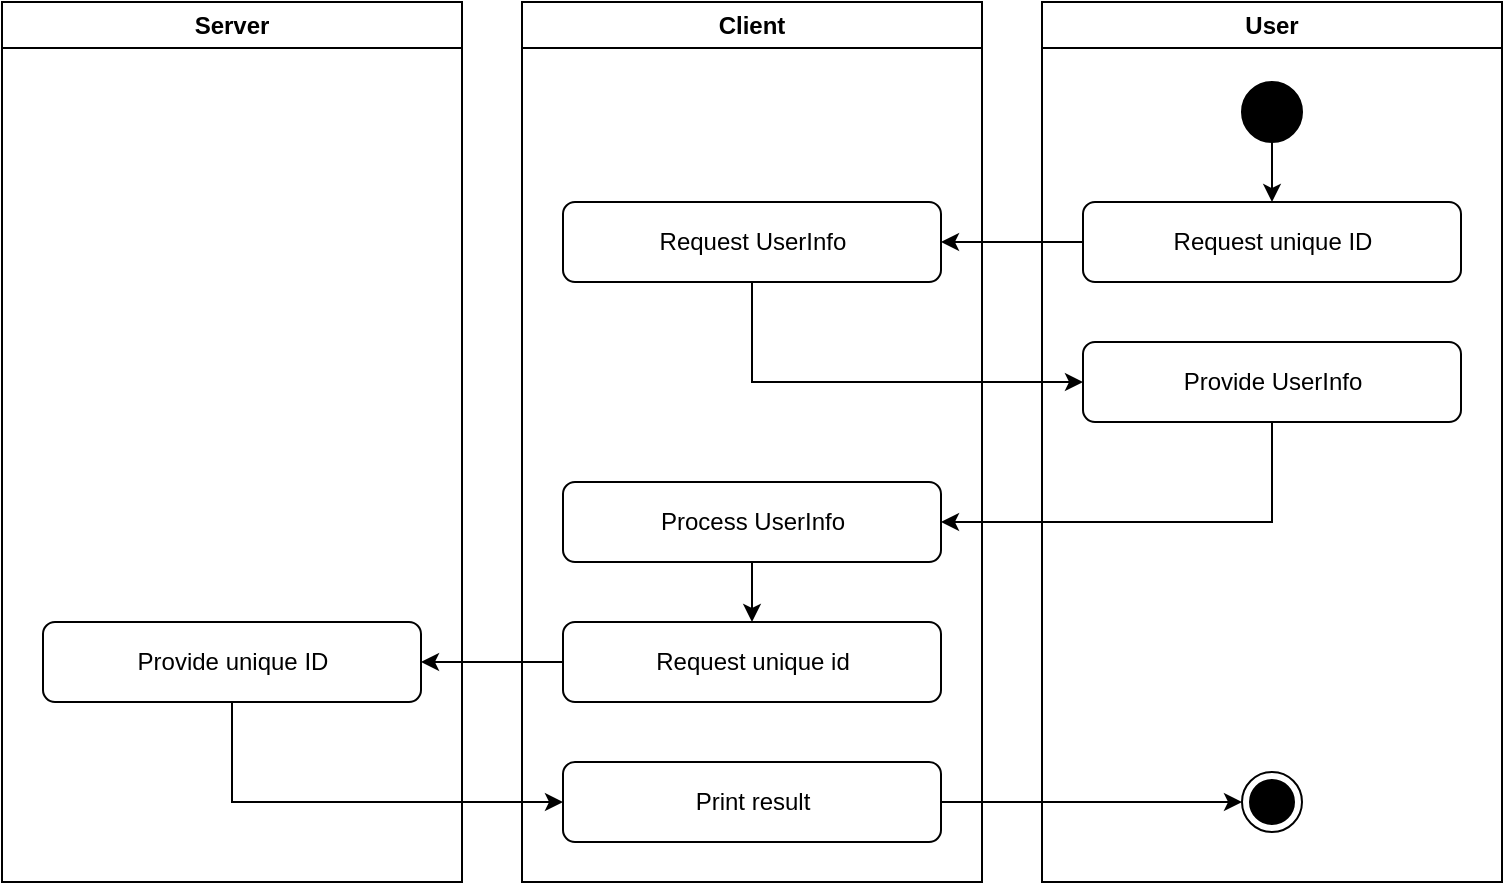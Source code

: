<mxfile version="24.8.6">
  <diagram name="페이지-1" id="HObtC5oPkVgvrynjsulA">
    <mxGraphModel dx="1434" dy="780" grid="1" gridSize="10" guides="1" tooltips="1" connect="1" arrows="1" fold="1" page="1" pageScale="1" pageWidth="827" pageHeight="1169" math="0" shadow="0">
      <root>
        <mxCell id="0" />
        <mxCell id="1" parent="0" />
        <mxCell id="wxyRs1XQf3C56py_Pnzs-1" value="Server" style="swimlane;whiteSpace=wrap;html=1;" parent="1" vertex="1">
          <mxGeometry x="39" y="50" width="230" height="440" as="geometry" />
        </mxCell>
        <mxCell id="wxyRs1XQf3C56py_Pnzs-18" value="Provide unique ID" style="rounded=1;whiteSpace=wrap;html=1;" parent="wxyRs1XQf3C56py_Pnzs-1" vertex="1">
          <mxGeometry x="20.5" y="310" width="189" height="40" as="geometry" />
        </mxCell>
        <mxCell id="wxyRs1XQf3C56py_Pnzs-2" value="Client" style="swimlane;whiteSpace=wrap;html=1;" parent="1" vertex="1">
          <mxGeometry x="299" y="50" width="230" height="440" as="geometry" />
        </mxCell>
        <mxCell id="wxyRs1XQf3C56py_Pnzs-7" value="Request UserInfo" style="rounded=1;whiteSpace=wrap;html=1;" parent="wxyRs1XQf3C56py_Pnzs-2" vertex="1">
          <mxGeometry x="20.5" y="100" width="189" height="40" as="geometry" />
        </mxCell>
        <mxCell id="wxyRs1XQf3C56py_Pnzs-17" style="edgeStyle=orthogonalEdgeStyle;rounded=0;orthogonalLoop=1;jettySize=auto;html=1;entryX=0.5;entryY=0;entryDx=0;entryDy=0;" parent="wxyRs1XQf3C56py_Pnzs-2" source="wxyRs1XQf3C56py_Pnzs-10" target="wxyRs1XQf3C56py_Pnzs-11" edge="1">
          <mxGeometry relative="1" as="geometry" />
        </mxCell>
        <mxCell id="wxyRs1XQf3C56py_Pnzs-10" value="Process UserInfo" style="rounded=1;whiteSpace=wrap;html=1;" parent="wxyRs1XQf3C56py_Pnzs-2" vertex="1">
          <mxGeometry x="20.5" y="240" width="189" height="40" as="geometry" />
        </mxCell>
        <mxCell id="wxyRs1XQf3C56py_Pnzs-11" value="Request unique id" style="rounded=1;whiteSpace=wrap;html=1;" parent="wxyRs1XQf3C56py_Pnzs-2" vertex="1">
          <mxGeometry x="20.5" y="310" width="189" height="40" as="geometry" />
        </mxCell>
        <mxCell id="wxyRs1XQf3C56py_Pnzs-20" value="Print result" style="rounded=1;whiteSpace=wrap;html=1;" parent="wxyRs1XQf3C56py_Pnzs-2" vertex="1">
          <mxGeometry x="20.5" y="380" width="189" height="40" as="geometry" />
        </mxCell>
        <mxCell id="wxyRs1XQf3C56py_Pnzs-3" value="User" style="swimlane;whiteSpace=wrap;html=1;" parent="1" vertex="1">
          <mxGeometry x="559" y="50" width="230" height="440" as="geometry" />
        </mxCell>
        <mxCell id="wxyRs1XQf3C56py_Pnzs-4" value="Request unique ID" style="rounded=1;whiteSpace=wrap;html=1;" parent="wxyRs1XQf3C56py_Pnzs-3" vertex="1">
          <mxGeometry x="20.5" y="100" width="189" height="40" as="geometry" />
        </mxCell>
        <mxCell id="wxyRs1XQf3C56py_Pnzs-6" style="edgeStyle=orthogonalEdgeStyle;rounded=0;orthogonalLoop=1;jettySize=auto;html=1;entryX=0.5;entryY=0;entryDx=0;entryDy=0;" parent="wxyRs1XQf3C56py_Pnzs-3" source="wxyRs1XQf3C56py_Pnzs-5" target="wxyRs1XQf3C56py_Pnzs-4" edge="1">
          <mxGeometry relative="1" as="geometry" />
        </mxCell>
        <mxCell id="wxyRs1XQf3C56py_Pnzs-5" value="" style="ellipse;whiteSpace=wrap;html=1;aspect=fixed;fillColor=#000000;" parent="wxyRs1XQf3C56py_Pnzs-3" vertex="1">
          <mxGeometry x="100" y="40" width="30" height="30" as="geometry" />
        </mxCell>
        <mxCell id="wxyRs1XQf3C56py_Pnzs-8" value="Provide UserInfo" style="rounded=1;whiteSpace=wrap;html=1;" parent="wxyRs1XQf3C56py_Pnzs-3" vertex="1">
          <mxGeometry x="20.5" y="170" width="189" height="40" as="geometry" />
        </mxCell>
        <mxCell id="jXVnmlY651y_onA_-QU1-1" value="" style="ellipse;html=1;shape=endState;fillColor=strokeColor;" vertex="1" parent="wxyRs1XQf3C56py_Pnzs-3">
          <mxGeometry x="100" y="385" width="30" height="30" as="geometry" />
        </mxCell>
        <mxCell id="wxyRs1XQf3C56py_Pnzs-13" style="edgeStyle=orthogonalEdgeStyle;rounded=0;orthogonalLoop=1;jettySize=auto;html=1;entryX=1;entryY=0.5;entryDx=0;entryDy=0;" parent="1" source="wxyRs1XQf3C56py_Pnzs-4" target="wxyRs1XQf3C56py_Pnzs-7" edge="1">
          <mxGeometry relative="1" as="geometry" />
        </mxCell>
        <mxCell id="wxyRs1XQf3C56py_Pnzs-15" style="edgeStyle=orthogonalEdgeStyle;rounded=0;orthogonalLoop=1;jettySize=auto;html=1;entryX=0;entryY=0.5;entryDx=0;entryDy=0;" parent="1" source="wxyRs1XQf3C56py_Pnzs-7" target="wxyRs1XQf3C56py_Pnzs-8" edge="1">
          <mxGeometry relative="1" as="geometry">
            <Array as="points">
              <mxPoint x="414" y="240" />
            </Array>
          </mxGeometry>
        </mxCell>
        <mxCell id="wxyRs1XQf3C56py_Pnzs-16" style="edgeStyle=orthogonalEdgeStyle;rounded=0;orthogonalLoop=1;jettySize=auto;html=1;entryX=1;entryY=0.5;entryDx=0;entryDy=0;exitX=0.5;exitY=1;exitDx=0;exitDy=0;" parent="1" source="wxyRs1XQf3C56py_Pnzs-8" target="wxyRs1XQf3C56py_Pnzs-10" edge="1">
          <mxGeometry relative="1" as="geometry">
            <Array as="points">
              <mxPoint x="674" y="310" />
            </Array>
          </mxGeometry>
        </mxCell>
        <mxCell id="wxyRs1XQf3C56py_Pnzs-19" style="edgeStyle=orthogonalEdgeStyle;rounded=0;orthogonalLoop=1;jettySize=auto;html=1;entryX=1;entryY=0.5;entryDx=0;entryDy=0;" parent="1" source="wxyRs1XQf3C56py_Pnzs-11" target="wxyRs1XQf3C56py_Pnzs-18" edge="1">
          <mxGeometry relative="1" as="geometry" />
        </mxCell>
        <mxCell id="wxyRs1XQf3C56py_Pnzs-21" style="edgeStyle=orthogonalEdgeStyle;rounded=0;orthogonalLoop=1;jettySize=auto;html=1;entryX=0;entryY=0.5;entryDx=0;entryDy=0;exitX=0.5;exitY=1;exitDx=0;exitDy=0;" parent="1" source="wxyRs1XQf3C56py_Pnzs-18" target="wxyRs1XQf3C56py_Pnzs-20" edge="1">
          <mxGeometry relative="1" as="geometry">
            <Array as="points">
              <mxPoint x="154" y="450" />
            </Array>
          </mxGeometry>
        </mxCell>
        <mxCell id="jXVnmlY651y_onA_-QU1-2" style="edgeStyle=orthogonalEdgeStyle;rounded=0;orthogonalLoop=1;jettySize=auto;html=1;" edge="1" parent="1" source="wxyRs1XQf3C56py_Pnzs-20" target="jXVnmlY651y_onA_-QU1-1">
          <mxGeometry relative="1" as="geometry" />
        </mxCell>
      </root>
    </mxGraphModel>
  </diagram>
</mxfile>
